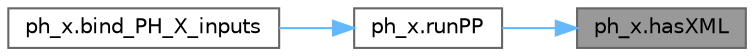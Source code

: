 digraph "ph_x.hasXML"
{
 // LATEX_PDF_SIZE
  bgcolor="transparent";
  edge [fontname=Helvetica,fontsize=10,labelfontname=Helvetica,labelfontsize=10];
  node [fontname=Helvetica,fontsize=10,shape=box,height=0.2,width=0.4];
  rankdir="RL";
  Node1 [label="ph_x.hasXML",height=0.2,width=0.4,color="gray40", fillcolor="grey60", style="filled", fontcolor="black",tooltip=" "];
  Node1 -> Node2 [dir="back",color="steelblue1",style="solid"];
  Node2 [label="ph_x.runPP",height=0.2,width=0.4,color="grey40", fillcolor="white", style="filled",URL="$df/d6e/namespaceph__x.html#a80bcb4c5e50abe580352448d71bf1d73",tooltip=" "];
  Node2 -> Node3 [dir="back",color="steelblue1",style="solid"];
  Node3 [label="ph_x.bind_PH_X_inputs",height=0.2,width=0.4,color="grey40", fillcolor="white", style="filled",URL="$df/d6e/namespaceph__x.html#a7e3c5adb8191e51939fc4410b155b5f4",tooltip=" "];
}
